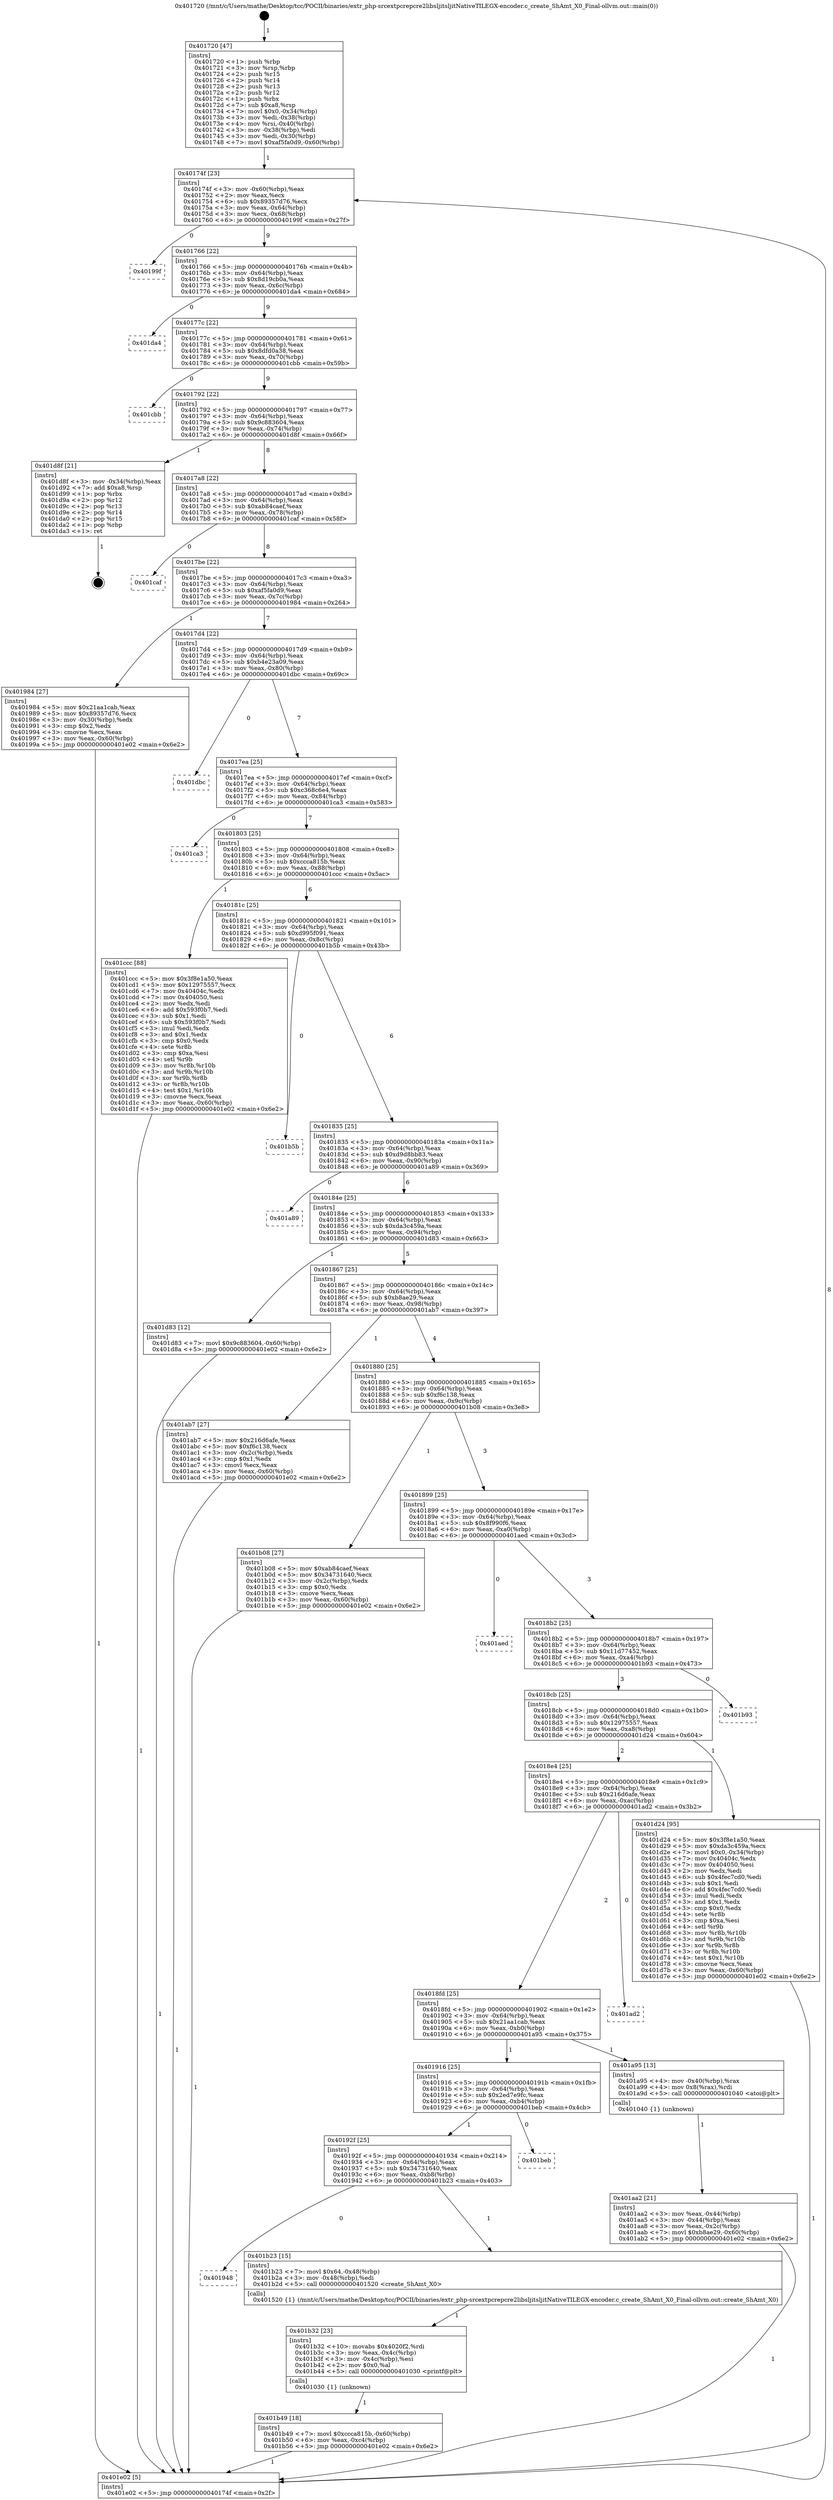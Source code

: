digraph "0x401720" {
  label = "0x401720 (/mnt/c/Users/mathe/Desktop/tcc/POCII/binaries/extr_php-srcextpcrepcre2libsljitsljitNativeTILEGX-encoder.c_create_ShAmt_X0_Final-ollvm.out::main(0))"
  labelloc = "t"
  node[shape=record]

  Entry [label="",width=0.3,height=0.3,shape=circle,fillcolor=black,style=filled]
  "0x40174f" [label="{
     0x40174f [23]\l
     | [instrs]\l
     &nbsp;&nbsp;0x40174f \<+3\>: mov -0x60(%rbp),%eax\l
     &nbsp;&nbsp;0x401752 \<+2\>: mov %eax,%ecx\l
     &nbsp;&nbsp;0x401754 \<+6\>: sub $0x89357d76,%ecx\l
     &nbsp;&nbsp;0x40175a \<+3\>: mov %eax,-0x64(%rbp)\l
     &nbsp;&nbsp;0x40175d \<+3\>: mov %ecx,-0x68(%rbp)\l
     &nbsp;&nbsp;0x401760 \<+6\>: je 000000000040199f \<main+0x27f\>\l
  }"]
  "0x40199f" [label="{
     0x40199f\l
  }", style=dashed]
  "0x401766" [label="{
     0x401766 [22]\l
     | [instrs]\l
     &nbsp;&nbsp;0x401766 \<+5\>: jmp 000000000040176b \<main+0x4b\>\l
     &nbsp;&nbsp;0x40176b \<+3\>: mov -0x64(%rbp),%eax\l
     &nbsp;&nbsp;0x40176e \<+5\>: sub $0x8d19cb0a,%eax\l
     &nbsp;&nbsp;0x401773 \<+3\>: mov %eax,-0x6c(%rbp)\l
     &nbsp;&nbsp;0x401776 \<+6\>: je 0000000000401da4 \<main+0x684\>\l
  }"]
  Exit [label="",width=0.3,height=0.3,shape=circle,fillcolor=black,style=filled,peripheries=2]
  "0x401da4" [label="{
     0x401da4\l
  }", style=dashed]
  "0x40177c" [label="{
     0x40177c [22]\l
     | [instrs]\l
     &nbsp;&nbsp;0x40177c \<+5\>: jmp 0000000000401781 \<main+0x61\>\l
     &nbsp;&nbsp;0x401781 \<+3\>: mov -0x64(%rbp),%eax\l
     &nbsp;&nbsp;0x401784 \<+5\>: sub $0x8dfd0a38,%eax\l
     &nbsp;&nbsp;0x401789 \<+3\>: mov %eax,-0x70(%rbp)\l
     &nbsp;&nbsp;0x40178c \<+6\>: je 0000000000401cbb \<main+0x59b\>\l
  }"]
  "0x401b49" [label="{
     0x401b49 [18]\l
     | [instrs]\l
     &nbsp;&nbsp;0x401b49 \<+7\>: movl $0xccca815b,-0x60(%rbp)\l
     &nbsp;&nbsp;0x401b50 \<+6\>: mov %eax,-0xc4(%rbp)\l
     &nbsp;&nbsp;0x401b56 \<+5\>: jmp 0000000000401e02 \<main+0x6e2\>\l
  }"]
  "0x401cbb" [label="{
     0x401cbb\l
  }", style=dashed]
  "0x401792" [label="{
     0x401792 [22]\l
     | [instrs]\l
     &nbsp;&nbsp;0x401792 \<+5\>: jmp 0000000000401797 \<main+0x77\>\l
     &nbsp;&nbsp;0x401797 \<+3\>: mov -0x64(%rbp),%eax\l
     &nbsp;&nbsp;0x40179a \<+5\>: sub $0x9c883604,%eax\l
     &nbsp;&nbsp;0x40179f \<+3\>: mov %eax,-0x74(%rbp)\l
     &nbsp;&nbsp;0x4017a2 \<+6\>: je 0000000000401d8f \<main+0x66f\>\l
  }"]
  "0x401b32" [label="{
     0x401b32 [23]\l
     | [instrs]\l
     &nbsp;&nbsp;0x401b32 \<+10\>: movabs $0x4020f2,%rdi\l
     &nbsp;&nbsp;0x401b3c \<+3\>: mov %eax,-0x4c(%rbp)\l
     &nbsp;&nbsp;0x401b3f \<+3\>: mov -0x4c(%rbp),%esi\l
     &nbsp;&nbsp;0x401b42 \<+2\>: mov $0x0,%al\l
     &nbsp;&nbsp;0x401b44 \<+5\>: call 0000000000401030 \<printf@plt\>\l
     | [calls]\l
     &nbsp;&nbsp;0x401030 \{1\} (unknown)\l
  }"]
  "0x401d8f" [label="{
     0x401d8f [21]\l
     | [instrs]\l
     &nbsp;&nbsp;0x401d8f \<+3\>: mov -0x34(%rbp),%eax\l
     &nbsp;&nbsp;0x401d92 \<+7\>: add $0xa8,%rsp\l
     &nbsp;&nbsp;0x401d99 \<+1\>: pop %rbx\l
     &nbsp;&nbsp;0x401d9a \<+2\>: pop %r12\l
     &nbsp;&nbsp;0x401d9c \<+2\>: pop %r13\l
     &nbsp;&nbsp;0x401d9e \<+2\>: pop %r14\l
     &nbsp;&nbsp;0x401da0 \<+2\>: pop %r15\l
     &nbsp;&nbsp;0x401da2 \<+1\>: pop %rbp\l
     &nbsp;&nbsp;0x401da3 \<+1\>: ret\l
  }"]
  "0x4017a8" [label="{
     0x4017a8 [22]\l
     | [instrs]\l
     &nbsp;&nbsp;0x4017a8 \<+5\>: jmp 00000000004017ad \<main+0x8d\>\l
     &nbsp;&nbsp;0x4017ad \<+3\>: mov -0x64(%rbp),%eax\l
     &nbsp;&nbsp;0x4017b0 \<+5\>: sub $0xab84caef,%eax\l
     &nbsp;&nbsp;0x4017b5 \<+3\>: mov %eax,-0x78(%rbp)\l
     &nbsp;&nbsp;0x4017b8 \<+6\>: je 0000000000401caf \<main+0x58f\>\l
  }"]
  "0x401948" [label="{
     0x401948\l
  }", style=dashed]
  "0x401caf" [label="{
     0x401caf\l
  }", style=dashed]
  "0x4017be" [label="{
     0x4017be [22]\l
     | [instrs]\l
     &nbsp;&nbsp;0x4017be \<+5\>: jmp 00000000004017c3 \<main+0xa3\>\l
     &nbsp;&nbsp;0x4017c3 \<+3\>: mov -0x64(%rbp),%eax\l
     &nbsp;&nbsp;0x4017c6 \<+5\>: sub $0xaf5fa0d9,%eax\l
     &nbsp;&nbsp;0x4017cb \<+3\>: mov %eax,-0x7c(%rbp)\l
     &nbsp;&nbsp;0x4017ce \<+6\>: je 0000000000401984 \<main+0x264\>\l
  }"]
  "0x401b23" [label="{
     0x401b23 [15]\l
     | [instrs]\l
     &nbsp;&nbsp;0x401b23 \<+7\>: movl $0x64,-0x48(%rbp)\l
     &nbsp;&nbsp;0x401b2a \<+3\>: mov -0x48(%rbp),%edi\l
     &nbsp;&nbsp;0x401b2d \<+5\>: call 0000000000401520 \<create_ShAmt_X0\>\l
     | [calls]\l
     &nbsp;&nbsp;0x401520 \{1\} (/mnt/c/Users/mathe/Desktop/tcc/POCII/binaries/extr_php-srcextpcrepcre2libsljitsljitNativeTILEGX-encoder.c_create_ShAmt_X0_Final-ollvm.out::create_ShAmt_X0)\l
  }"]
  "0x401984" [label="{
     0x401984 [27]\l
     | [instrs]\l
     &nbsp;&nbsp;0x401984 \<+5\>: mov $0x21aa1cab,%eax\l
     &nbsp;&nbsp;0x401989 \<+5\>: mov $0x89357d76,%ecx\l
     &nbsp;&nbsp;0x40198e \<+3\>: mov -0x30(%rbp),%edx\l
     &nbsp;&nbsp;0x401991 \<+3\>: cmp $0x2,%edx\l
     &nbsp;&nbsp;0x401994 \<+3\>: cmovne %ecx,%eax\l
     &nbsp;&nbsp;0x401997 \<+3\>: mov %eax,-0x60(%rbp)\l
     &nbsp;&nbsp;0x40199a \<+5\>: jmp 0000000000401e02 \<main+0x6e2\>\l
  }"]
  "0x4017d4" [label="{
     0x4017d4 [22]\l
     | [instrs]\l
     &nbsp;&nbsp;0x4017d4 \<+5\>: jmp 00000000004017d9 \<main+0xb9\>\l
     &nbsp;&nbsp;0x4017d9 \<+3\>: mov -0x64(%rbp),%eax\l
     &nbsp;&nbsp;0x4017dc \<+5\>: sub $0xb4e23a09,%eax\l
     &nbsp;&nbsp;0x4017e1 \<+3\>: mov %eax,-0x80(%rbp)\l
     &nbsp;&nbsp;0x4017e4 \<+6\>: je 0000000000401dbc \<main+0x69c\>\l
  }"]
  "0x401e02" [label="{
     0x401e02 [5]\l
     | [instrs]\l
     &nbsp;&nbsp;0x401e02 \<+5\>: jmp 000000000040174f \<main+0x2f\>\l
  }"]
  "0x401720" [label="{
     0x401720 [47]\l
     | [instrs]\l
     &nbsp;&nbsp;0x401720 \<+1\>: push %rbp\l
     &nbsp;&nbsp;0x401721 \<+3\>: mov %rsp,%rbp\l
     &nbsp;&nbsp;0x401724 \<+2\>: push %r15\l
     &nbsp;&nbsp;0x401726 \<+2\>: push %r14\l
     &nbsp;&nbsp;0x401728 \<+2\>: push %r13\l
     &nbsp;&nbsp;0x40172a \<+2\>: push %r12\l
     &nbsp;&nbsp;0x40172c \<+1\>: push %rbx\l
     &nbsp;&nbsp;0x40172d \<+7\>: sub $0xa8,%rsp\l
     &nbsp;&nbsp;0x401734 \<+7\>: movl $0x0,-0x34(%rbp)\l
     &nbsp;&nbsp;0x40173b \<+3\>: mov %edi,-0x38(%rbp)\l
     &nbsp;&nbsp;0x40173e \<+4\>: mov %rsi,-0x40(%rbp)\l
     &nbsp;&nbsp;0x401742 \<+3\>: mov -0x38(%rbp),%edi\l
     &nbsp;&nbsp;0x401745 \<+3\>: mov %edi,-0x30(%rbp)\l
     &nbsp;&nbsp;0x401748 \<+7\>: movl $0xaf5fa0d9,-0x60(%rbp)\l
  }"]
  "0x40192f" [label="{
     0x40192f [25]\l
     | [instrs]\l
     &nbsp;&nbsp;0x40192f \<+5\>: jmp 0000000000401934 \<main+0x214\>\l
     &nbsp;&nbsp;0x401934 \<+3\>: mov -0x64(%rbp),%eax\l
     &nbsp;&nbsp;0x401937 \<+5\>: sub $0x34731640,%eax\l
     &nbsp;&nbsp;0x40193c \<+6\>: mov %eax,-0xb8(%rbp)\l
     &nbsp;&nbsp;0x401942 \<+6\>: je 0000000000401b23 \<main+0x403\>\l
  }"]
  "0x401dbc" [label="{
     0x401dbc\l
  }", style=dashed]
  "0x4017ea" [label="{
     0x4017ea [25]\l
     | [instrs]\l
     &nbsp;&nbsp;0x4017ea \<+5\>: jmp 00000000004017ef \<main+0xcf\>\l
     &nbsp;&nbsp;0x4017ef \<+3\>: mov -0x64(%rbp),%eax\l
     &nbsp;&nbsp;0x4017f2 \<+5\>: sub $0xc368c6e4,%eax\l
     &nbsp;&nbsp;0x4017f7 \<+6\>: mov %eax,-0x84(%rbp)\l
     &nbsp;&nbsp;0x4017fd \<+6\>: je 0000000000401ca3 \<main+0x583\>\l
  }"]
  "0x401beb" [label="{
     0x401beb\l
  }", style=dashed]
  "0x401ca3" [label="{
     0x401ca3\l
  }", style=dashed]
  "0x401803" [label="{
     0x401803 [25]\l
     | [instrs]\l
     &nbsp;&nbsp;0x401803 \<+5\>: jmp 0000000000401808 \<main+0xe8\>\l
     &nbsp;&nbsp;0x401808 \<+3\>: mov -0x64(%rbp),%eax\l
     &nbsp;&nbsp;0x40180b \<+5\>: sub $0xccca815b,%eax\l
     &nbsp;&nbsp;0x401810 \<+6\>: mov %eax,-0x88(%rbp)\l
     &nbsp;&nbsp;0x401816 \<+6\>: je 0000000000401ccc \<main+0x5ac\>\l
  }"]
  "0x401aa2" [label="{
     0x401aa2 [21]\l
     | [instrs]\l
     &nbsp;&nbsp;0x401aa2 \<+3\>: mov %eax,-0x44(%rbp)\l
     &nbsp;&nbsp;0x401aa5 \<+3\>: mov -0x44(%rbp),%eax\l
     &nbsp;&nbsp;0x401aa8 \<+3\>: mov %eax,-0x2c(%rbp)\l
     &nbsp;&nbsp;0x401aab \<+7\>: movl $0xb8ae29,-0x60(%rbp)\l
     &nbsp;&nbsp;0x401ab2 \<+5\>: jmp 0000000000401e02 \<main+0x6e2\>\l
  }"]
  "0x401ccc" [label="{
     0x401ccc [88]\l
     | [instrs]\l
     &nbsp;&nbsp;0x401ccc \<+5\>: mov $0x3f8e1a50,%eax\l
     &nbsp;&nbsp;0x401cd1 \<+5\>: mov $0x12975557,%ecx\l
     &nbsp;&nbsp;0x401cd6 \<+7\>: mov 0x40404c,%edx\l
     &nbsp;&nbsp;0x401cdd \<+7\>: mov 0x404050,%esi\l
     &nbsp;&nbsp;0x401ce4 \<+2\>: mov %edx,%edi\l
     &nbsp;&nbsp;0x401ce6 \<+6\>: add $0x593f0b7,%edi\l
     &nbsp;&nbsp;0x401cec \<+3\>: sub $0x1,%edi\l
     &nbsp;&nbsp;0x401cef \<+6\>: sub $0x593f0b7,%edi\l
     &nbsp;&nbsp;0x401cf5 \<+3\>: imul %edi,%edx\l
     &nbsp;&nbsp;0x401cf8 \<+3\>: and $0x1,%edx\l
     &nbsp;&nbsp;0x401cfb \<+3\>: cmp $0x0,%edx\l
     &nbsp;&nbsp;0x401cfe \<+4\>: sete %r8b\l
     &nbsp;&nbsp;0x401d02 \<+3\>: cmp $0xa,%esi\l
     &nbsp;&nbsp;0x401d05 \<+4\>: setl %r9b\l
     &nbsp;&nbsp;0x401d09 \<+3\>: mov %r8b,%r10b\l
     &nbsp;&nbsp;0x401d0c \<+3\>: and %r9b,%r10b\l
     &nbsp;&nbsp;0x401d0f \<+3\>: xor %r9b,%r8b\l
     &nbsp;&nbsp;0x401d12 \<+3\>: or %r8b,%r10b\l
     &nbsp;&nbsp;0x401d15 \<+4\>: test $0x1,%r10b\l
     &nbsp;&nbsp;0x401d19 \<+3\>: cmovne %ecx,%eax\l
     &nbsp;&nbsp;0x401d1c \<+3\>: mov %eax,-0x60(%rbp)\l
     &nbsp;&nbsp;0x401d1f \<+5\>: jmp 0000000000401e02 \<main+0x6e2\>\l
  }"]
  "0x40181c" [label="{
     0x40181c [25]\l
     | [instrs]\l
     &nbsp;&nbsp;0x40181c \<+5\>: jmp 0000000000401821 \<main+0x101\>\l
     &nbsp;&nbsp;0x401821 \<+3\>: mov -0x64(%rbp),%eax\l
     &nbsp;&nbsp;0x401824 \<+5\>: sub $0xd995f091,%eax\l
     &nbsp;&nbsp;0x401829 \<+6\>: mov %eax,-0x8c(%rbp)\l
     &nbsp;&nbsp;0x40182f \<+6\>: je 0000000000401b5b \<main+0x43b\>\l
  }"]
  "0x401916" [label="{
     0x401916 [25]\l
     | [instrs]\l
     &nbsp;&nbsp;0x401916 \<+5\>: jmp 000000000040191b \<main+0x1fb\>\l
     &nbsp;&nbsp;0x40191b \<+3\>: mov -0x64(%rbp),%eax\l
     &nbsp;&nbsp;0x40191e \<+5\>: sub $0x2ed7e9fc,%eax\l
     &nbsp;&nbsp;0x401923 \<+6\>: mov %eax,-0xb4(%rbp)\l
     &nbsp;&nbsp;0x401929 \<+6\>: je 0000000000401beb \<main+0x4cb\>\l
  }"]
  "0x401b5b" [label="{
     0x401b5b\l
  }", style=dashed]
  "0x401835" [label="{
     0x401835 [25]\l
     | [instrs]\l
     &nbsp;&nbsp;0x401835 \<+5\>: jmp 000000000040183a \<main+0x11a\>\l
     &nbsp;&nbsp;0x40183a \<+3\>: mov -0x64(%rbp),%eax\l
     &nbsp;&nbsp;0x40183d \<+5\>: sub $0xd9d8bb83,%eax\l
     &nbsp;&nbsp;0x401842 \<+6\>: mov %eax,-0x90(%rbp)\l
     &nbsp;&nbsp;0x401848 \<+6\>: je 0000000000401a89 \<main+0x369\>\l
  }"]
  "0x401a95" [label="{
     0x401a95 [13]\l
     | [instrs]\l
     &nbsp;&nbsp;0x401a95 \<+4\>: mov -0x40(%rbp),%rax\l
     &nbsp;&nbsp;0x401a99 \<+4\>: mov 0x8(%rax),%rdi\l
     &nbsp;&nbsp;0x401a9d \<+5\>: call 0000000000401040 \<atoi@plt\>\l
     | [calls]\l
     &nbsp;&nbsp;0x401040 \{1\} (unknown)\l
  }"]
  "0x401a89" [label="{
     0x401a89\l
  }", style=dashed]
  "0x40184e" [label="{
     0x40184e [25]\l
     | [instrs]\l
     &nbsp;&nbsp;0x40184e \<+5\>: jmp 0000000000401853 \<main+0x133\>\l
     &nbsp;&nbsp;0x401853 \<+3\>: mov -0x64(%rbp),%eax\l
     &nbsp;&nbsp;0x401856 \<+5\>: sub $0xda3c459a,%eax\l
     &nbsp;&nbsp;0x40185b \<+6\>: mov %eax,-0x94(%rbp)\l
     &nbsp;&nbsp;0x401861 \<+6\>: je 0000000000401d83 \<main+0x663\>\l
  }"]
  "0x4018fd" [label="{
     0x4018fd [25]\l
     | [instrs]\l
     &nbsp;&nbsp;0x4018fd \<+5\>: jmp 0000000000401902 \<main+0x1e2\>\l
     &nbsp;&nbsp;0x401902 \<+3\>: mov -0x64(%rbp),%eax\l
     &nbsp;&nbsp;0x401905 \<+5\>: sub $0x21aa1cab,%eax\l
     &nbsp;&nbsp;0x40190a \<+6\>: mov %eax,-0xb0(%rbp)\l
     &nbsp;&nbsp;0x401910 \<+6\>: je 0000000000401a95 \<main+0x375\>\l
  }"]
  "0x401d83" [label="{
     0x401d83 [12]\l
     | [instrs]\l
     &nbsp;&nbsp;0x401d83 \<+7\>: movl $0x9c883604,-0x60(%rbp)\l
     &nbsp;&nbsp;0x401d8a \<+5\>: jmp 0000000000401e02 \<main+0x6e2\>\l
  }"]
  "0x401867" [label="{
     0x401867 [25]\l
     | [instrs]\l
     &nbsp;&nbsp;0x401867 \<+5\>: jmp 000000000040186c \<main+0x14c\>\l
     &nbsp;&nbsp;0x40186c \<+3\>: mov -0x64(%rbp),%eax\l
     &nbsp;&nbsp;0x40186f \<+5\>: sub $0xb8ae29,%eax\l
     &nbsp;&nbsp;0x401874 \<+6\>: mov %eax,-0x98(%rbp)\l
     &nbsp;&nbsp;0x40187a \<+6\>: je 0000000000401ab7 \<main+0x397\>\l
  }"]
  "0x401ad2" [label="{
     0x401ad2\l
  }", style=dashed]
  "0x401ab7" [label="{
     0x401ab7 [27]\l
     | [instrs]\l
     &nbsp;&nbsp;0x401ab7 \<+5\>: mov $0x216d6afe,%eax\l
     &nbsp;&nbsp;0x401abc \<+5\>: mov $0xf6c138,%ecx\l
     &nbsp;&nbsp;0x401ac1 \<+3\>: mov -0x2c(%rbp),%edx\l
     &nbsp;&nbsp;0x401ac4 \<+3\>: cmp $0x1,%edx\l
     &nbsp;&nbsp;0x401ac7 \<+3\>: cmovl %ecx,%eax\l
     &nbsp;&nbsp;0x401aca \<+3\>: mov %eax,-0x60(%rbp)\l
     &nbsp;&nbsp;0x401acd \<+5\>: jmp 0000000000401e02 \<main+0x6e2\>\l
  }"]
  "0x401880" [label="{
     0x401880 [25]\l
     | [instrs]\l
     &nbsp;&nbsp;0x401880 \<+5\>: jmp 0000000000401885 \<main+0x165\>\l
     &nbsp;&nbsp;0x401885 \<+3\>: mov -0x64(%rbp),%eax\l
     &nbsp;&nbsp;0x401888 \<+5\>: sub $0xf6c138,%eax\l
     &nbsp;&nbsp;0x40188d \<+6\>: mov %eax,-0x9c(%rbp)\l
     &nbsp;&nbsp;0x401893 \<+6\>: je 0000000000401b08 \<main+0x3e8\>\l
  }"]
  "0x4018e4" [label="{
     0x4018e4 [25]\l
     | [instrs]\l
     &nbsp;&nbsp;0x4018e4 \<+5\>: jmp 00000000004018e9 \<main+0x1c9\>\l
     &nbsp;&nbsp;0x4018e9 \<+3\>: mov -0x64(%rbp),%eax\l
     &nbsp;&nbsp;0x4018ec \<+5\>: sub $0x216d6afe,%eax\l
     &nbsp;&nbsp;0x4018f1 \<+6\>: mov %eax,-0xac(%rbp)\l
     &nbsp;&nbsp;0x4018f7 \<+6\>: je 0000000000401ad2 \<main+0x3b2\>\l
  }"]
  "0x401b08" [label="{
     0x401b08 [27]\l
     | [instrs]\l
     &nbsp;&nbsp;0x401b08 \<+5\>: mov $0xab84caef,%eax\l
     &nbsp;&nbsp;0x401b0d \<+5\>: mov $0x34731640,%ecx\l
     &nbsp;&nbsp;0x401b12 \<+3\>: mov -0x2c(%rbp),%edx\l
     &nbsp;&nbsp;0x401b15 \<+3\>: cmp $0x0,%edx\l
     &nbsp;&nbsp;0x401b18 \<+3\>: cmove %ecx,%eax\l
     &nbsp;&nbsp;0x401b1b \<+3\>: mov %eax,-0x60(%rbp)\l
     &nbsp;&nbsp;0x401b1e \<+5\>: jmp 0000000000401e02 \<main+0x6e2\>\l
  }"]
  "0x401899" [label="{
     0x401899 [25]\l
     | [instrs]\l
     &nbsp;&nbsp;0x401899 \<+5\>: jmp 000000000040189e \<main+0x17e\>\l
     &nbsp;&nbsp;0x40189e \<+3\>: mov -0x64(%rbp),%eax\l
     &nbsp;&nbsp;0x4018a1 \<+5\>: sub $0x8f990f6,%eax\l
     &nbsp;&nbsp;0x4018a6 \<+6\>: mov %eax,-0xa0(%rbp)\l
     &nbsp;&nbsp;0x4018ac \<+6\>: je 0000000000401aed \<main+0x3cd\>\l
  }"]
  "0x401d24" [label="{
     0x401d24 [95]\l
     | [instrs]\l
     &nbsp;&nbsp;0x401d24 \<+5\>: mov $0x3f8e1a50,%eax\l
     &nbsp;&nbsp;0x401d29 \<+5\>: mov $0xda3c459a,%ecx\l
     &nbsp;&nbsp;0x401d2e \<+7\>: movl $0x0,-0x34(%rbp)\l
     &nbsp;&nbsp;0x401d35 \<+7\>: mov 0x40404c,%edx\l
     &nbsp;&nbsp;0x401d3c \<+7\>: mov 0x404050,%esi\l
     &nbsp;&nbsp;0x401d43 \<+2\>: mov %edx,%edi\l
     &nbsp;&nbsp;0x401d45 \<+6\>: sub $0x4fec7cd0,%edi\l
     &nbsp;&nbsp;0x401d4b \<+3\>: sub $0x1,%edi\l
     &nbsp;&nbsp;0x401d4e \<+6\>: add $0x4fec7cd0,%edi\l
     &nbsp;&nbsp;0x401d54 \<+3\>: imul %edi,%edx\l
     &nbsp;&nbsp;0x401d57 \<+3\>: and $0x1,%edx\l
     &nbsp;&nbsp;0x401d5a \<+3\>: cmp $0x0,%edx\l
     &nbsp;&nbsp;0x401d5d \<+4\>: sete %r8b\l
     &nbsp;&nbsp;0x401d61 \<+3\>: cmp $0xa,%esi\l
     &nbsp;&nbsp;0x401d64 \<+4\>: setl %r9b\l
     &nbsp;&nbsp;0x401d68 \<+3\>: mov %r8b,%r10b\l
     &nbsp;&nbsp;0x401d6b \<+3\>: and %r9b,%r10b\l
     &nbsp;&nbsp;0x401d6e \<+3\>: xor %r9b,%r8b\l
     &nbsp;&nbsp;0x401d71 \<+3\>: or %r8b,%r10b\l
     &nbsp;&nbsp;0x401d74 \<+4\>: test $0x1,%r10b\l
     &nbsp;&nbsp;0x401d78 \<+3\>: cmovne %ecx,%eax\l
     &nbsp;&nbsp;0x401d7b \<+3\>: mov %eax,-0x60(%rbp)\l
     &nbsp;&nbsp;0x401d7e \<+5\>: jmp 0000000000401e02 \<main+0x6e2\>\l
  }"]
  "0x401aed" [label="{
     0x401aed\l
  }", style=dashed]
  "0x4018b2" [label="{
     0x4018b2 [25]\l
     | [instrs]\l
     &nbsp;&nbsp;0x4018b2 \<+5\>: jmp 00000000004018b7 \<main+0x197\>\l
     &nbsp;&nbsp;0x4018b7 \<+3\>: mov -0x64(%rbp),%eax\l
     &nbsp;&nbsp;0x4018ba \<+5\>: sub $0x11d77452,%eax\l
     &nbsp;&nbsp;0x4018bf \<+6\>: mov %eax,-0xa4(%rbp)\l
     &nbsp;&nbsp;0x4018c5 \<+6\>: je 0000000000401b93 \<main+0x473\>\l
  }"]
  "0x4018cb" [label="{
     0x4018cb [25]\l
     | [instrs]\l
     &nbsp;&nbsp;0x4018cb \<+5\>: jmp 00000000004018d0 \<main+0x1b0\>\l
     &nbsp;&nbsp;0x4018d0 \<+3\>: mov -0x64(%rbp),%eax\l
     &nbsp;&nbsp;0x4018d3 \<+5\>: sub $0x12975557,%eax\l
     &nbsp;&nbsp;0x4018d8 \<+6\>: mov %eax,-0xa8(%rbp)\l
     &nbsp;&nbsp;0x4018de \<+6\>: je 0000000000401d24 \<main+0x604\>\l
  }"]
  "0x401b93" [label="{
     0x401b93\l
  }", style=dashed]
  Entry -> "0x401720" [label=" 1"]
  "0x40174f" -> "0x40199f" [label=" 0"]
  "0x40174f" -> "0x401766" [label=" 9"]
  "0x401d8f" -> Exit [label=" 1"]
  "0x401766" -> "0x401da4" [label=" 0"]
  "0x401766" -> "0x40177c" [label=" 9"]
  "0x401d83" -> "0x401e02" [label=" 1"]
  "0x40177c" -> "0x401cbb" [label=" 0"]
  "0x40177c" -> "0x401792" [label=" 9"]
  "0x401d24" -> "0x401e02" [label=" 1"]
  "0x401792" -> "0x401d8f" [label=" 1"]
  "0x401792" -> "0x4017a8" [label=" 8"]
  "0x401ccc" -> "0x401e02" [label=" 1"]
  "0x4017a8" -> "0x401caf" [label=" 0"]
  "0x4017a8" -> "0x4017be" [label=" 8"]
  "0x401b49" -> "0x401e02" [label=" 1"]
  "0x4017be" -> "0x401984" [label=" 1"]
  "0x4017be" -> "0x4017d4" [label=" 7"]
  "0x401984" -> "0x401e02" [label=" 1"]
  "0x401720" -> "0x40174f" [label=" 1"]
  "0x401e02" -> "0x40174f" [label=" 8"]
  "0x401b32" -> "0x401b49" [label=" 1"]
  "0x4017d4" -> "0x401dbc" [label=" 0"]
  "0x4017d4" -> "0x4017ea" [label=" 7"]
  "0x40192f" -> "0x401948" [label=" 0"]
  "0x4017ea" -> "0x401ca3" [label=" 0"]
  "0x4017ea" -> "0x401803" [label=" 7"]
  "0x40192f" -> "0x401b23" [label=" 1"]
  "0x401803" -> "0x401ccc" [label=" 1"]
  "0x401803" -> "0x40181c" [label=" 6"]
  "0x401916" -> "0x40192f" [label=" 1"]
  "0x40181c" -> "0x401b5b" [label=" 0"]
  "0x40181c" -> "0x401835" [label=" 6"]
  "0x401916" -> "0x401beb" [label=" 0"]
  "0x401835" -> "0x401a89" [label=" 0"]
  "0x401835" -> "0x40184e" [label=" 6"]
  "0x401b23" -> "0x401b32" [label=" 1"]
  "0x40184e" -> "0x401d83" [label=" 1"]
  "0x40184e" -> "0x401867" [label=" 5"]
  "0x401ab7" -> "0x401e02" [label=" 1"]
  "0x401867" -> "0x401ab7" [label=" 1"]
  "0x401867" -> "0x401880" [label=" 4"]
  "0x401aa2" -> "0x401e02" [label=" 1"]
  "0x401880" -> "0x401b08" [label=" 1"]
  "0x401880" -> "0x401899" [label=" 3"]
  "0x4018fd" -> "0x401916" [label=" 1"]
  "0x401899" -> "0x401aed" [label=" 0"]
  "0x401899" -> "0x4018b2" [label=" 3"]
  "0x4018fd" -> "0x401a95" [label=" 1"]
  "0x4018b2" -> "0x401b93" [label=" 0"]
  "0x4018b2" -> "0x4018cb" [label=" 3"]
  "0x401b08" -> "0x401e02" [label=" 1"]
  "0x4018cb" -> "0x401d24" [label=" 1"]
  "0x4018cb" -> "0x4018e4" [label=" 2"]
  "0x401a95" -> "0x401aa2" [label=" 1"]
  "0x4018e4" -> "0x401ad2" [label=" 0"]
  "0x4018e4" -> "0x4018fd" [label=" 2"]
}
